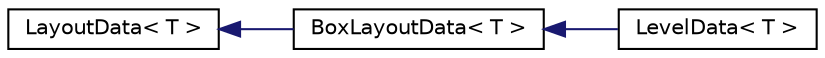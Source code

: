 digraph "Graphical Class Hierarchy"
{
  edge [fontname="Helvetica",fontsize="10",labelfontname="Helvetica",labelfontsize="10"];
  node [fontname="Helvetica",fontsize="10",shape=record];
  rankdir="LR";
  Node0 [label="LayoutData\< T \>",height=0.2,width=0.4,color="black", fillcolor="white", style="filled",URL="$classLayoutData.html",tooltip="Data that maintains a one-to-one mapping of T to the boxes in a BoxLayout. "];
  Node0 -> Node1 [dir="back",color="midnightblue",fontsize="10",style="solid",fontname="Helvetica"];
  Node1 [label="BoxLayoutData\< T \>",height=0.2,width=0.4,color="black", fillcolor="white", style="filled",URL="$classBoxLayoutData.html",tooltip="Data on a BoxLayout. "];
  Node1 -> Node2 [dir="back",color="midnightblue",fontsize="10",style="solid",fontname="Helvetica"];
  Node2 [label="LevelData\< T \>",height=0.2,width=0.4,color="black", fillcolor="white", style="filled",URL="$classLevelData.html",tooltip="new code "];
}
